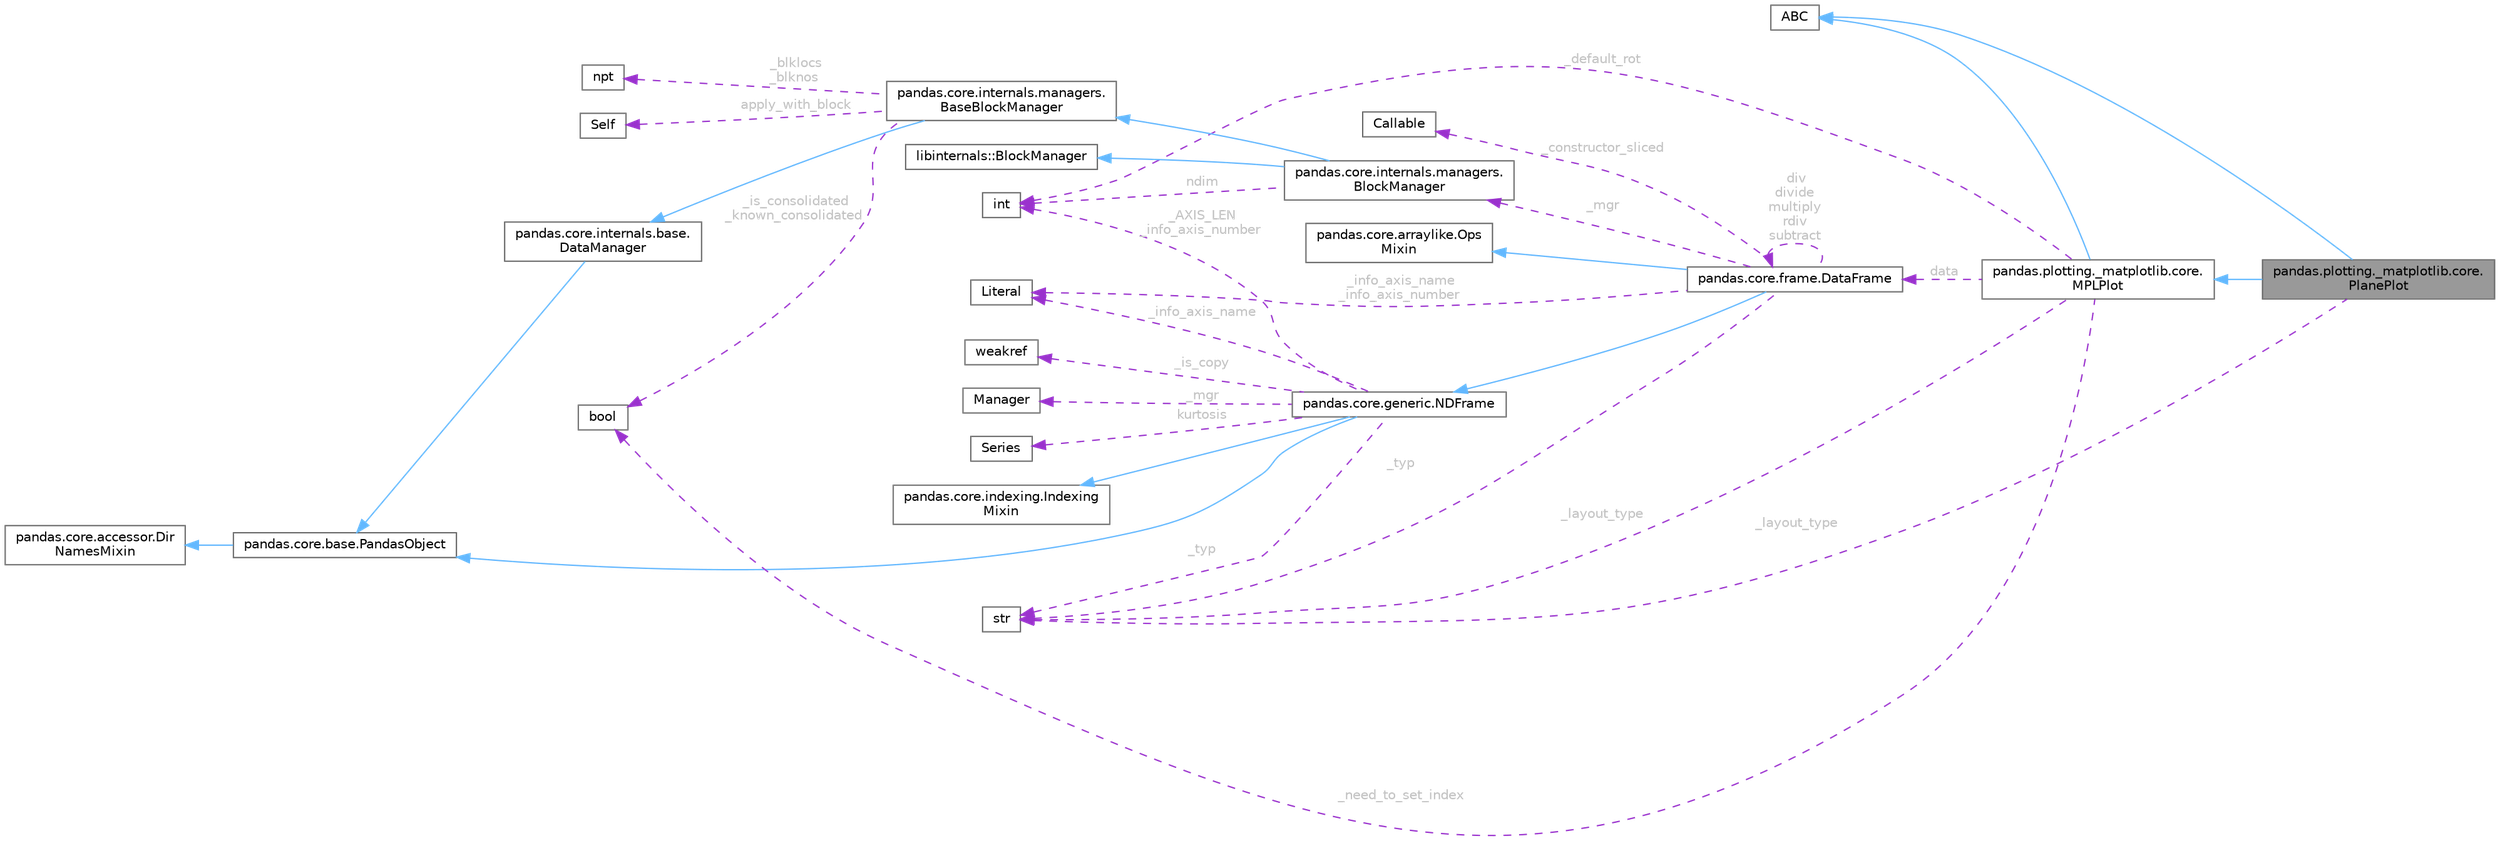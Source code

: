 digraph "pandas.plotting._matplotlib.core.PlanePlot"
{
 // LATEX_PDF_SIZE
  bgcolor="transparent";
  edge [fontname=Helvetica,fontsize=10,labelfontname=Helvetica,labelfontsize=10];
  node [fontname=Helvetica,fontsize=10,shape=box,height=0.2,width=0.4];
  rankdir="LR";
  Node1 [id="Node000001",label="pandas.plotting._matplotlib.core.\lPlanePlot",height=0.2,width=0.4,color="gray40", fillcolor="grey60", style="filled", fontcolor="black",tooltip=" "];
  Node2 -> Node1 [id="edge33_Node000001_Node000002",dir="back",color="steelblue1",style="solid",tooltip=" "];
  Node2 [id="Node000002",label="pandas.plotting._matplotlib.core.\lMPLPlot",height=0.2,width=0.4,color="gray40", fillcolor="white", style="filled",URL="$classpandas_1_1plotting_1_1__matplotlib_1_1core_1_1MPLPlot.html",tooltip=" "];
  Node3 -> Node2 [id="edge34_Node000002_Node000003",dir="back",color="steelblue1",style="solid",tooltip=" "];
  Node3 [id="Node000003",label="ABC",height=0.2,width=0.4,color="gray40", fillcolor="white", style="filled",tooltip=" "];
  Node4 -> Node2 [id="edge35_Node000002_Node000004",dir="back",color="darkorchid3",style="dashed",tooltip=" ",label=" _layout_type",fontcolor="grey" ];
  Node4 [id="Node000004",label="str",height=0.2,width=0.4,color="gray40", fillcolor="white", style="filled",tooltip=" "];
  Node5 -> Node2 [id="edge36_Node000002_Node000005",dir="back",color="darkorchid3",style="dashed",tooltip=" ",label=" _default_rot",fontcolor="grey" ];
  Node5 [id="Node000005",label="int",height=0.2,width=0.4,color="gray40", fillcolor="white", style="filled",tooltip=" "];
  Node6 -> Node2 [id="edge37_Node000002_Node000006",dir="back",color="darkorchid3",style="dashed",tooltip=" ",label=" data",fontcolor="grey" ];
  Node6 [id="Node000006",label="pandas.core.frame.DataFrame",height=0.2,width=0.4,color="gray40", fillcolor="white", style="filled",URL="$classpandas_1_1core_1_1frame_1_1DataFrame.html",tooltip=" "];
  Node7 -> Node6 [id="edge38_Node000006_Node000007",dir="back",color="steelblue1",style="solid",tooltip=" "];
  Node7 [id="Node000007",label="pandas.core.generic.NDFrame",height=0.2,width=0.4,color="gray40", fillcolor="white", style="filled",URL="$classpandas_1_1core_1_1generic_1_1NDFrame.html",tooltip=" "];
  Node8 -> Node7 [id="edge39_Node000007_Node000008",dir="back",color="steelblue1",style="solid",tooltip=" "];
  Node8 [id="Node000008",label="pandas.core.base.PandasObject",height=0.2,width=0.4,color="gray40", fillcolor="white", style="filled",URL="$classpandas_1_1core_1_1base_1_1PandasObject.html",tooltip=" "];
  Node9 -> Node8 [id="edge40_Node000008_Node000009",dir="back",color="steelblue1",style="solid",tooltip=" "];
  Node9 [id="Node000009",label="pandas.core.accessor.Dir\lNamesMixin",height=0.2,width=0.4,color="gray40", fillcolor="white", style="filled",URL="$classpandas_1_1core_1_1accessor_1_1DirNamesMixin.html",tooltip=" "];
  Node10 -> Node7 [id="edge41_Node000007_Node000010",dir="back",color="steelblue1",style="solid",tooltip=" "];
  Node10 [id="Node000010",label="pandas.core.indexing.Indexing\lMixin",height=0.2,width=0.4,color="gray40", fillcolor="white", style="filled",URL="$classpandas_1_1core_1_1indexing_1_1IndexingMixin.html",tooltip=" "];
  Node11 -> Node7 [id="edge42_Node000007_Node000011",dir="back",color="darkorchid3",style="dashed",tooltip=" ",label=" _is_copy",fontcolor="grey" ];
  Node11 [id="Node000011",label="weakref",height=0.2,width=0.4,color="gray40", fillcolor="white", style="filled",tooltip=" "];
  Node12 -> Node7 [id="edge43_Node000007_Node000012",dir="back",color="darkorchid3",style="dashed",tooltip=" ",label=" _mgr",fontcolor="grey" ];
  Node12 [id="Node000012",label="Manager",height=0.2,width=0.4,color="gray40", fillcolor="white", style="filled",tooltip=" "];
  Node4 -> Node7 [id="edge44_Node000007_Node000004",dir="back",color="darkorchid3",style="dashed",tooltip=" ",label=" _typ",fontcolor="grey" ];
  Node5 -> Node7 [id="edge45_Node000007_Node000005",dir="back",color="darkorchid3",style="dashed",tooltip=" ",label=" _AXIS_LEN\n_info_axis_number",fontcolor="grey" ];
  Node13 -> Node7 [id="edge46_Node000007_Node000013",dir="back",color="darkorchid3",style="dashed",tooltip=" ",label=" _info_axis_name",fontcolor="grey" ];
  Node13 [id="Node000013",label="Literal",height=0.2,width=0.4,color="gray40", fillcolor="white", style="filled",tooltip=" "];
  Node14 -> Node7 [id="edge47_Node000007_Node000014",dir="back",color="darkorchid3",style="dashed",tooltip=" ",label=" kurtosis",fontcolor="grey" ];
  Node14 [id="Node000014",label="Series",height=0.2,width=0.4,color="gray40", fillcolor="white", style="filled",tooltip=" "];
  Node15 -> Node6 [id="edge48_Node000006_Node000015",dir="back",color="steelblue1",style="solid",tooltip=" "];
  Node15 [id="Node000015",label="pandas.core.arraylike.Ops\lMixin",height=0.2,width=0.4,color="gray40", fillcolor="white", style="filled",URL="$classpandas_1_1core_1_1arraylike_1_1OpsMixin.html",tooltip=" "];
  Node4 -> Node6 [id="edge49_Node000006_Node000004",dir="back",color="darkorchid3",style="dashed",tooltip=" ",label=" _typ",fontcolor="grey" ];
  Node16 -> Node6 [id="edge50_Node000006_Node000016",dir="back",color="darkorchid3",style="dashed",tooltip=" ",label=" _mgr",fontcolor="grey" ];
  Node16 [id="Node000016",label="pandas.core.internals.managers.\lBlockManager",height=0.2,width=0.4,color="gray40", fillcolor="white", style="filled",URL="$classpandas_1_1core_1_1internals_1_1managers_1_1BlockManager.html",tooltip=" "];
  Node17 -> Node16 [id="edge51_Node000016_Node000017",dir="back",color="steelblue1",style="solid",tooltip=" "];
  Node17 [id="Node000017",label="libinternals::BlockManager",height=0.2,width=0.4,color="gray40", fillcolor="white", style="filled",tooltip=" "];
  Node18 -> Node16 [id="edge52_Node000016_Node000018",dir="back",color="steelblue1",style="solid",tooltip=" "];
  Node18 [id="Node000018",label="pandas.core.internals.managers.\lBaseBlockManager",height=0.2,width=0.4,color="gray40", fillcolor="white", style="filled",URL="$classpandas_1_1core_1_1internals_1_1managers_1_1BaseBlockManager.html",tooltip=" "];
  Node19 -> Node18 [id="edge53_Node000018_Node000019",dir="back",color="steelblue1",style="solid",tooltip=" "];
  Node19 [id="Node000019",label="pandas.core.internals.base.\lDataManager",height=0.2,width=0.4,color="gray40", fillcolor="white", style="filled",URL="$classpandas_1_1core_1_1internals_1_1base_1_1DataManager.html",tooltip=" "];
  Node8 -> Node19 [id="edge54_Node000019_Node000008",dir="back",color="steelblue1",style="solid",tooltip=" "];
  Node20 -> Node18 [id="edge55_Node000018_Node000020",dir="back",color="darkorchid3",style="dashed",tooltip=" ",label=" _blklocs\n_blknos",fontcolor="grey" ];
  Node20 [id="Node000020",label="npt",height=0.2,width=0.4,color="gray40", fillcolor="white", style="filled",tooltip=" "];
  Node21 -> Node18 [id="edge56_Node000018_Node000021",dir="back",color="darkorchid3",style="dashed",tooltip=" ",label=" _is_consolidated\n_known_consolidated",fontcolor="grey" ];
  Node21 [id="Node000021",label="bool",height=0.2,width=0.4,color="gray40", fillcolor="white", style="filled",tooltip=" "];
  Node22 -> Node18 [id="edge57_Node000018_Node000022",dir="back",color="darkorchid3",style="dashed",tooltip=" ",label=" apply_with_block",fontcolor="grey" ];
  Node22 [id="Node000022",label="Self",height=0.2,width=0.4,color="gray40", fillcolor="white", style="filled",tooltip=" "];
  Node5 -> Node16 [id="edge58_Node000016_Node000005",dir="back",color="darkorchid3",style="dashed",tooltip=" ",label=" ndim",fontcolor="grey" ];
  Node23 -> Node6 [id="edge59_Node000006_Node000023",dir="back",color="darkorchid3",style="dashed",tooltip=" ",label=" _constructor_sliced",fontcolor="grey" ];
  Node23 [id="Node000023",label="Callable",height=0.2,width=0.4,color="gray40", fillcolor="white", style="filled",tooltip=" "];
  Node6 -> Node6 [id="edge60_Node000006_Node000006",dir="back",color="darkorchid3",style="dashed",tooltip=" ",label=" div\ndivide\nmultiply\nrdiv\nsubtract",fontcolor="grey" ];
  Node13 -> Node6 [id="edge61_Node000006_Node000013",dir="back",color="darkorchid3",style="dashed",tooltip=" ",label=" _info_axis_name\n_info_axis_number",fontcolor="grey" ];
  Node21 -> Node2 [id="edge62_Node000002_Node000021",dir="back",color="darkorchid3",style="dashed",tooltip=" ",label=" _need_to_set_index",fontcolor="grey" ];
  Node3 -> Node1 [id="edge63_Node000001_Node000003",dir="back",color="steelblue1",style="solid",tooltip=" "];
  Node4 -> Node1 [id="edge64_Node000001_Node000004",dir="back",color="darkorchid3",style="dashed",tooltip=" ",label=" _layout_type",fontcolor="grey" ];
}
